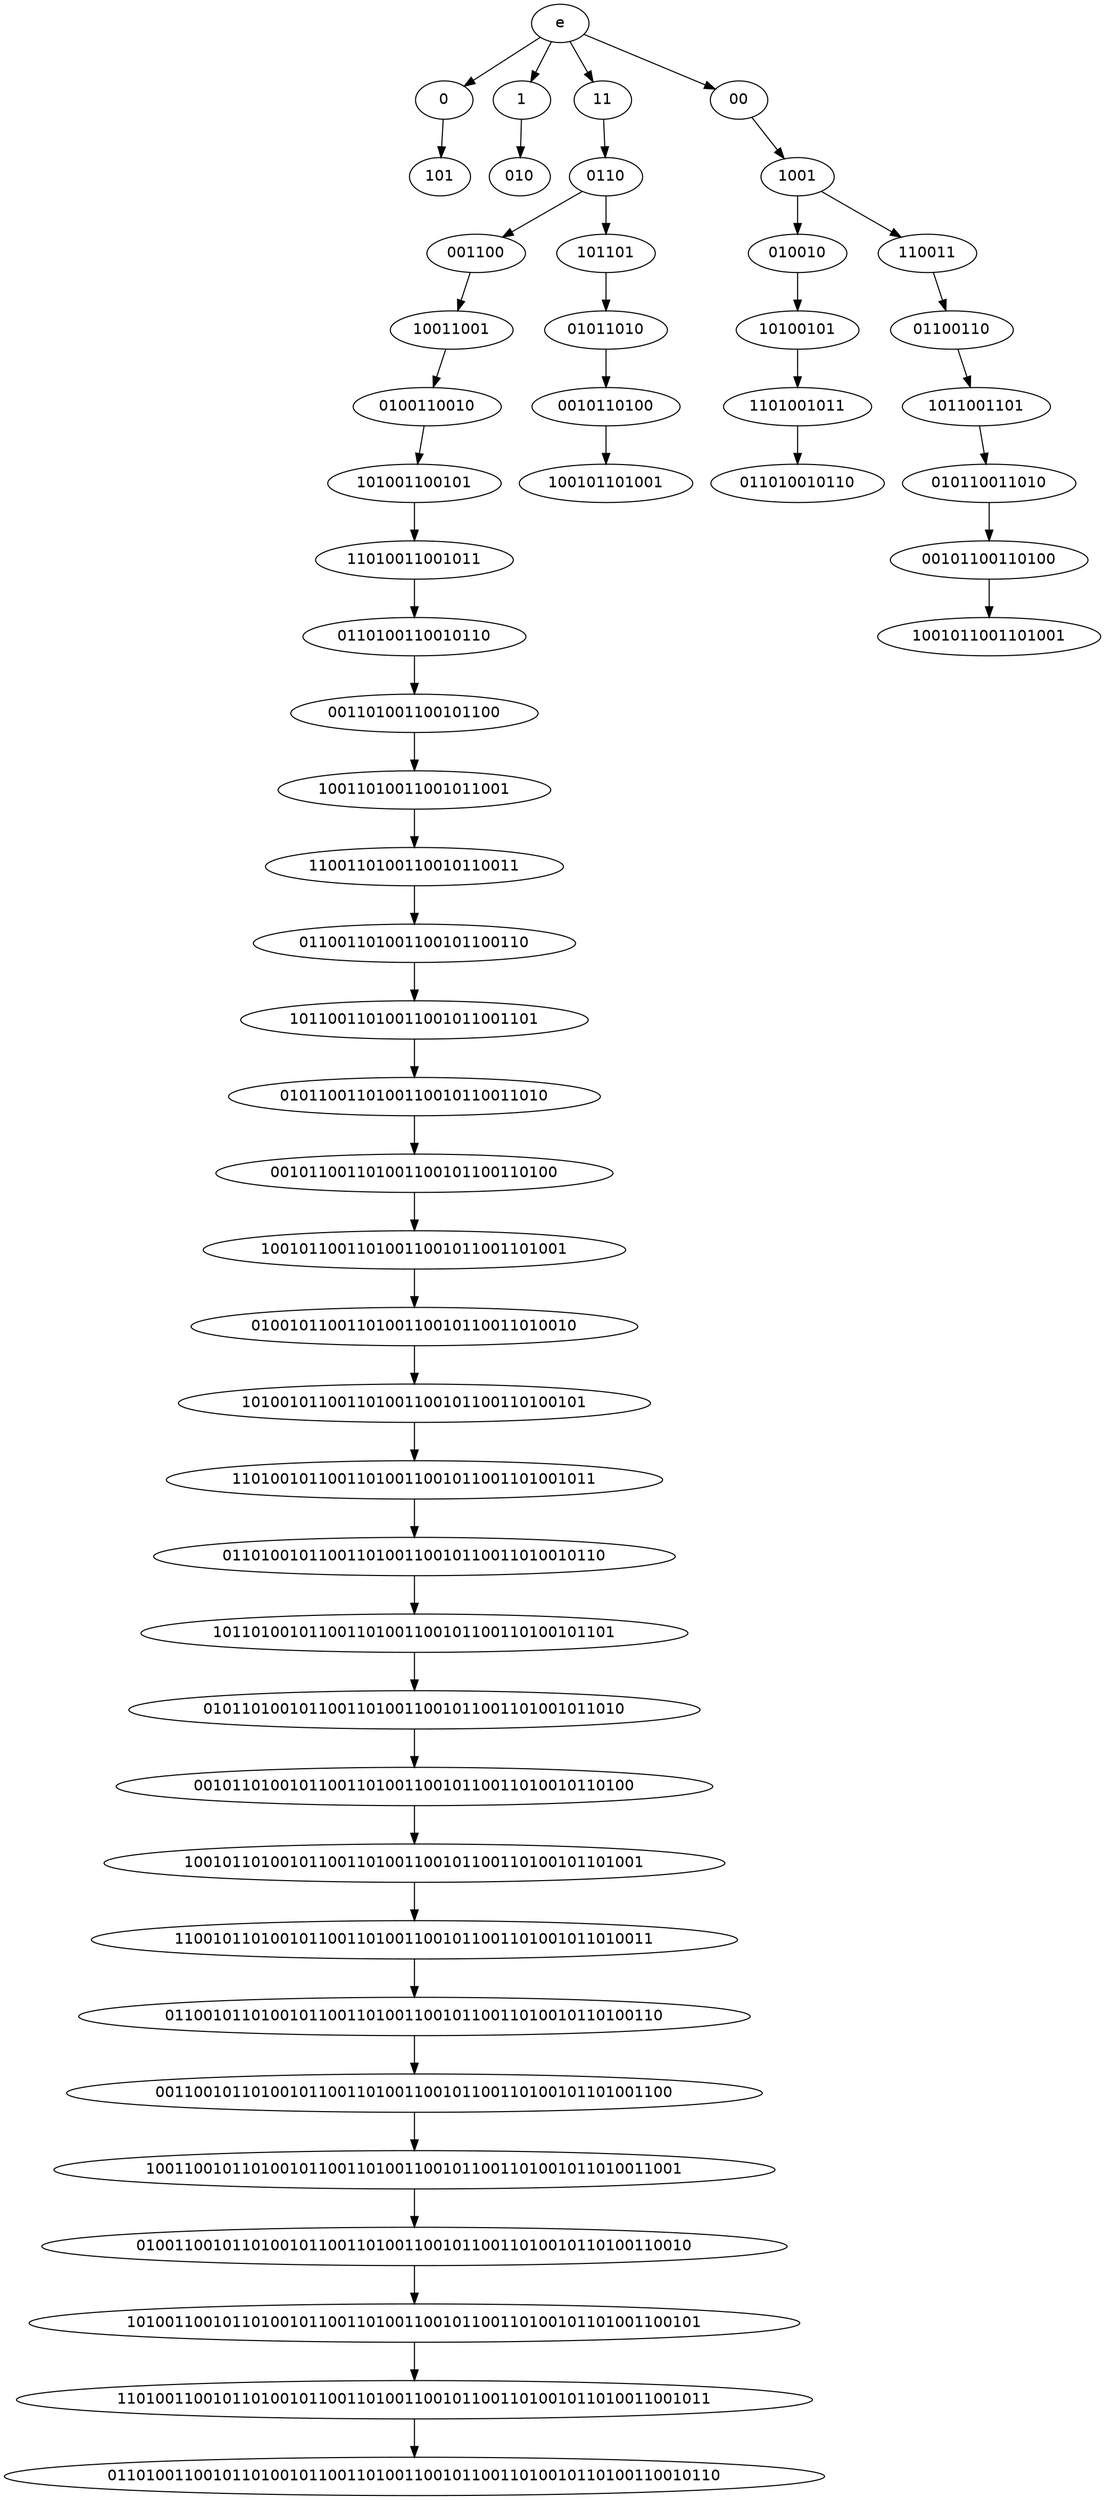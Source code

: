 digraph G {
node [fontname = "DejaVuSans"];
e -> 0;
e -> 1;
e -> 11;
e -> 00;
0 -> 101;
1 -> 010;
11 -> 0110;
0110 -> 001100;
0110 -> 101101;
001100 -> 10011001;
10011001 -> 0100110010;
0100110010 -> 101001100101;
101001100101 -> 11010011001011;
11010011001011 -> 0110100110010110;
0110100110010110 -> 001101001100101100;
001101001100101100 -> 10011010011001011001;
10011010011001011001 -> 1100110100110010110011;
1100110100110010110011 -> 011001101001100101100110;
011001101001100101100110 -> 10110011010011001011001101;
10110011010011001011001101 -> 0101100110100110010110011010;
0101100110100110010110011010 -> 001011001101001100101100110100;
001011001101001100101100110100 -> 10010110011010011001011001101001;
10010110011010011001011001101001 -> 0100101100110100110010110011010010;
0100101100110100110010110011010010 -> 101001011001101001100101100110100101;
101001011001101001100101100110100101 -> 11010010110011010011001011001101001011;
11010010110011010011001011001101001011 -> 0110100101100110100110010110011010010110;
0110100101100110100110010110011010010110 -> 101101001011001101001100101100110100101101;
101101001011001101001100101100110100101101 -> 01011010010110011010011001011001101001011010;
01011010010110011010011001011001101001011010 -> 0010110100101100110100110010110011010010110100;
0010110100101100110100110010110011010010110100 -> 100101101001011001101001100101100110100101101001;
100101101001011001101001100101100110100101101001 -> 11001011010010110011010011001011001101001011010011;
11001011010010110011010011001011001101001011010011 -> 0110010110100101100110100110010110011010010110100110;
0110010110100101100110100110010110011010010110100110 -> 001100101101001011001101001100101100110100101101001100;
001100101101001011001101001100101100110100101101001100 -> 10011001011010010110011010011001011001101001011010011001;
10011001011010010110011010011001011001101001011010011001 -> 0100110010110100101100110100110010110011010010110100110010;
0100110010110100101100110100110010110011010010110100110010 -> 101001100101101001011001101001100101100110100101101001100101;
101001100101101001011001101001100101100110100101101001100101 -> 11010011001011010010110011010011001011001101001011010011001011;
11010011001011010010110011010011001011001101001011010011001011 -> 0110100110010110100101100110100110010110011010010110100110010110;
101101 -> 01011010;
01011010 -> 0010110100;
0010110100 -> 100101101001;
00 -> 1001;
1001 -> 010010;
1001 -> 110011;
010010 -> 10100101;
10100101 -> 1101001011;
1101001011 -> 011010010110;
110011 -> 01100110;
01100110 -> 1011001101;
1011001101 -> 010110011010;
010110011010 -> 00101100110100;
00101100110100 -> 1001011001101001;
}
